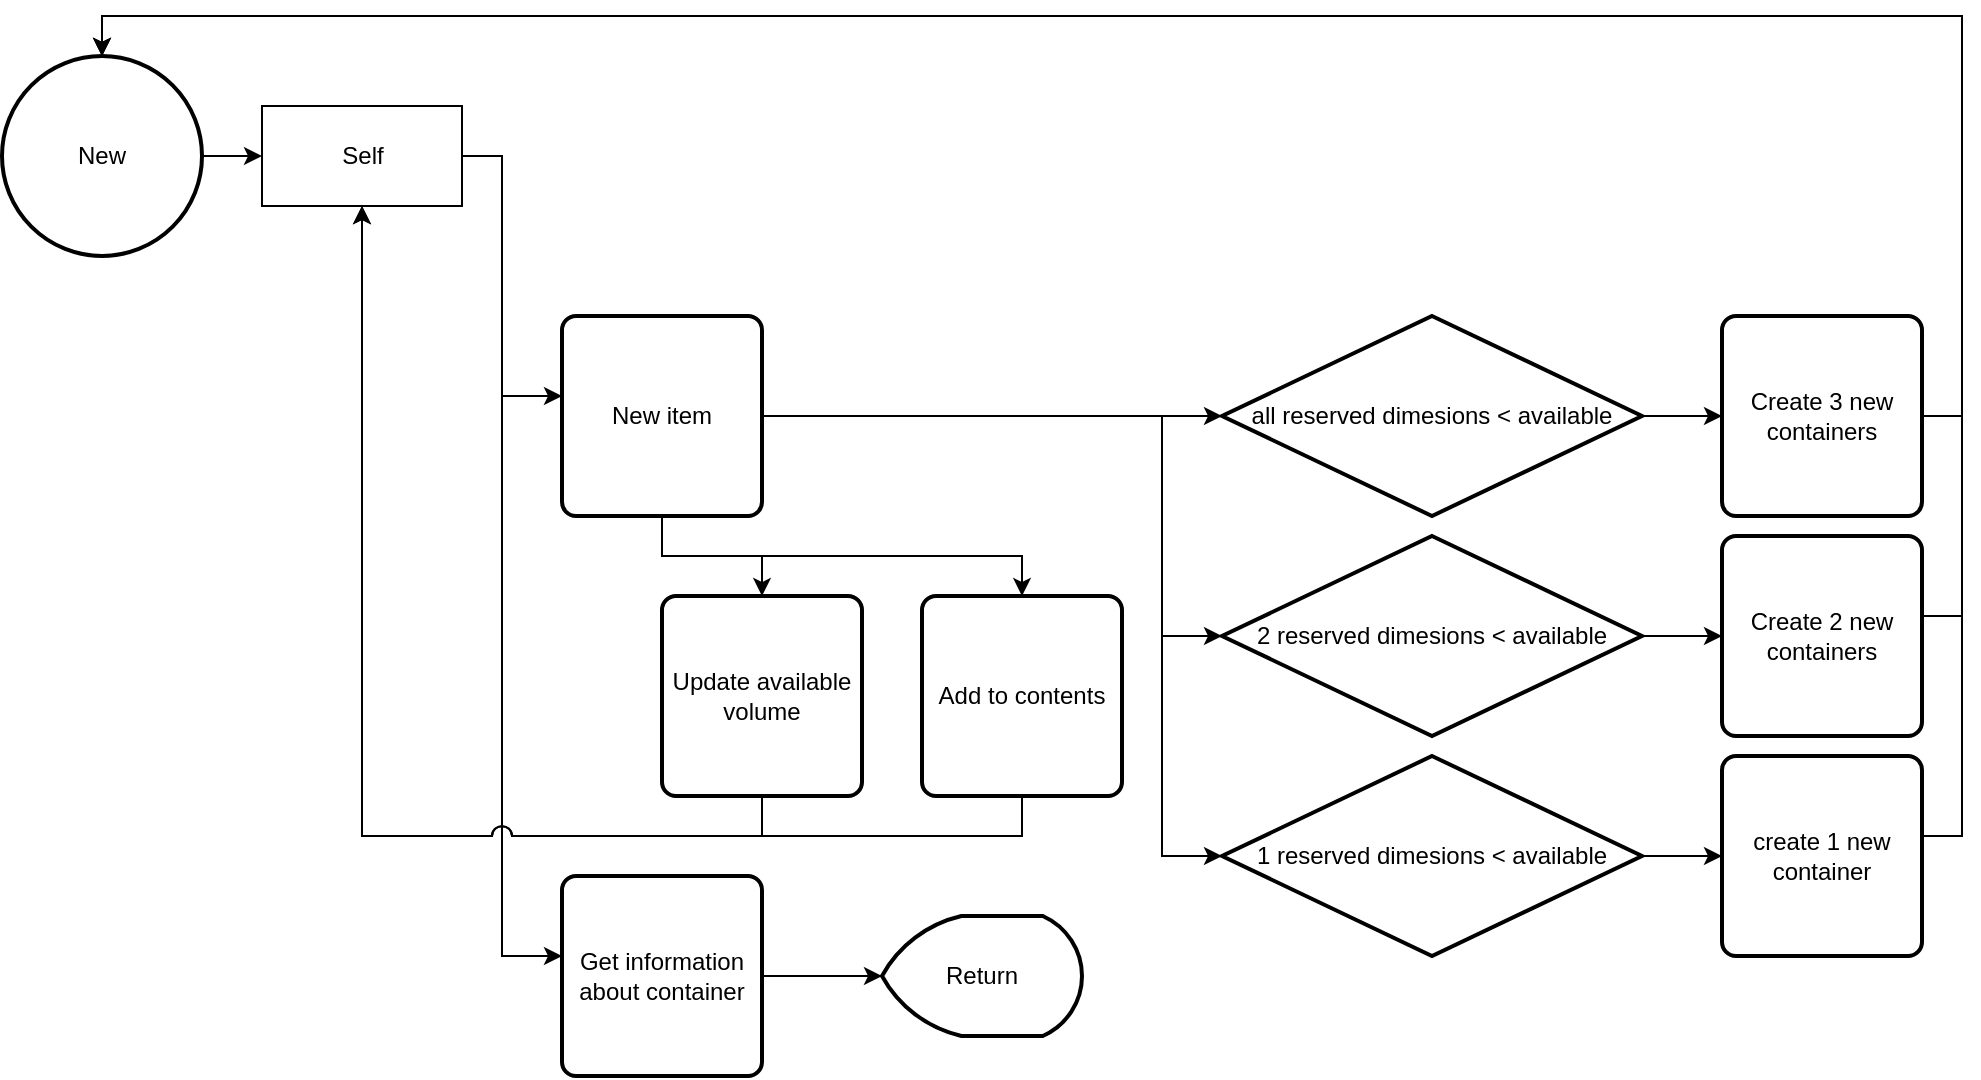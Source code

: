 <mxfile version="14.1.8" type="device"><diagram id="--4UrlgCyEFiTAmcFVNU" name="Page-1"><mxGraphModel dx="1482" dy="967" grid="1" gridSize="10" guides="1" tooltips="1" connect="1" arrows="1" fold="1" page="1" pageScale="1" pageWidth="850" pageHeight="1100" math="0" shadow="0"><root><mxCell id="0"/><mxCell id="1" parent="0"/><mxCell id="2UCCLiJV_eSxjSolZQPs-41" value="" style="edgeStyle=orthogonalEdgeStyle;rounded=0;orthogonalLoop=1;jettySize=auto;html=1;" edge="1" parent="1" source="2UCCLiJV_eSxjSolZQPs-1" target="2UCCLiJV_eSxjSolZQPs-39"><mxGeometry relative="1" as="geometry"/></mxCell><mxCell id="2UCCLiJV_eSxjSolZQPs-1" value="New" style="strokeWidth=2;html=1;shape=mxgraph.flowchart.start_2;whiteSpace=wrap;" vertex="1" parent="1"><mxGeometry x="110" y="120" width="100" height="100" as="geometry"/></mxCell><mxCell id="2UCCLiJV_eSxjSolZQPs-27" value="" style="edgeStyle=orthogonalEdgeStyle;rounded=0;orthogonalLoop=1;jettySize=auto;html=1;" edge="1" parent="1" source="2UCCLiJV_eSxjSolZQPs-17" target="2UCCLiJV_eSxjSolZQPs-25"><mxGeometry relative="1" as="geometry"/></mxCell><mxCell id="2UCCLiJV_eSxjSolZQPs-17" value="all reserved dimesions &amp;lt; available" style="strokeWidth=2;html=1;shape=mxgraph.flowchart.decision;whiteSpace=wrap;" vertex="1" parent="1"><mxGeometry x="720" y="250" width="210" height="100" as="geometry"/></mxCell><mxCell id="2UCCLiJV_eSxjSolZQPs-28" value="" style="edgeStyle=orthogonalEdgeStyle;rounded=0;orthogonalLoop=1;jettySize=auto;html=1;" edge="1" parent="1" source="2UCCLiJV_eSxjSolZQPs-19" target="2UCCLiJV_eSxjSolZQPs-24"><mxGeometry relative="1" as="geometry"/></mxCell><mxCell id="2UCCLiJV_eSxjSolZQPs-19" value="2 reserved dimesions &amp;lt; available" style="strokeWidth=2;html=1;shape=mxgraph.flowchart.decision;whiteSpace=wrap;" vertex="1" parent="1"><mxGeometry x="720" y="360" width="210" height="100" as="geometry"/></mxCell><mxCell id="2UCCLiJV_eSxjSolZQPs-29" value="" style="edgeStyle=orthogonalEdgeStyle;rounded=0;orthogonalLoop=1;jettySize=auto;html=1;" edge="1" parent="1" source="2UCCLiJV_eSxjSolZQPs-21" target="2UCCLiJV_eSxjSolZQPs-26"><mxGeometry relative="1" as="geometry"/></mxCell><mxCell id="2UCCLiJV_eSxjSolZQPs-21" value="1 reserved dimesions &amp;lt; available" style="strokeWidth=2;html=1;shape=mxgraph.flowchart.decision;whiteSpace=wrap;" vertex="1" parent="1"><mxGeometry x="720" y="470" width="210" height="100" as="geometry"/></mxCell><mxCell id="2UCCLiJV_eSxjSolZQPs-49" style="edgeStyle=orthogonalEdgeStyle;rounded=0;orthogonalLoop=1;jettySize=auto;html=1;exitX=1;exitY=0.5;exitDx=0;exitDy=0;" edge="1" parent="1" source="2UCCLiJV_eSxjSolZQPs-24" target="2UCCLiJV_eSxjSolZQPs-1"><mxGeometry relative="1" as="geometry"><Array as="points"><mxPoint x="1070" y="400"/><mxPoint x="1090" y="400"/><mxPoint x="1090" y="100"/><mxPoint x="160" y="100"/></Array></mxGeometry></mxCell><mxCell id="2UCCLiJV_eSxjSolZQPs-24" value="Create 2 new containers" style="rounded=1;whiteSpace=wrap;html=1;absoluteArcSize=1;arcSize=14;strokeWidth=2;" vertex="1" parent="1"><mxGeometry x="970" y="360" width="100" height="100" as="geometry"/></mxCell><mxCell id="2UCCLiJV_eSxjSolZQPs-48" style="edgeStyle=orthogonalEdgeStyle;rounded=0;orthogonalLoop=1;jettySize=auto;html=1;exitX=1;exitY=0.5;exitDx=0;exitDy=0;entryX=0.5;entryY=0;entryDx=0;entryDy=0;entryPerimeter=0;" edge="1" parent="1" source="2UCCLiJV_eSxjSolZQPs-25" target="2UCCLiJV_eSxjSolZQPs-1"><mxGeometry relative="1" as="geometry"/></mxCell><mxCell id="2UCCLiJV_eSxjSolZQPs-25" value="Create 3 new containers" style="rounded=1;whiteSpace=wrap;html=1;absoluteArcSize=1;arcSize=14;strokeWidth=2;" vertex="1" parent="1"><mxGeometry x="970" y="250" width="100" height="100" as="geometry"/></mxCell><mxCell id="2UCCLiJV_eSxjSolZQPs-50" style="edgeStyle=orthogonalEdgeStyle;rounded=0;orthogonalLoop=1;jettySize=auto;html=1;exitX=1;exitY=0.5;exitDx=0;exitDy=0;" edge="1" parent="1" source="2UCCLiJV_eSxjSolZQPs-26" target="2UCCLiJV_eSxjSolZQPs-1"><mxGeometry relative="1" as="geometry"><Array as="points"><mxPoint x="1070" y="510"/><mxPoint x="1090" y="510"/><mxPoint x="1090" y="100"/><mxPoint x="160" y="100"/></Array></mxGeometry></mxCell><mxCell id="2UCCLiJV_eSxjSolZQPs-26" value="create 1 new container" style="rounded=1;whiteSpace=wrap;html=1;absoluteArcSize=1;arcSize=14;strokeWidth=2;" vertex="1" parent="1"><mxGeometry x="970" y="470" width="100" height="100" as="geometry"/></mxCell><mxCell id="2UCCLiJV_eSxjSolZQPs-37" value="" style="edgeStyle=orthogonalEdgeStyle;rounded=0;orthogonalLoop=1;jettySize=auto;html=1;" edge="1" parent="1" source="2UCCLiJV_eSxjSolZQPs-33" target="2UCCLiJV_eSxjSolZQPs-36"><mxGeometry relative="1" as="geometry"/></mxCell><mxCell id="2UCCLiJV_eSxjSolZQPs-45" style="edgeStyle=orthogonalEdgeStyle;rounded=0;orthogonalLoop=1;jettySize=auto;html=1;exitX=0.5;exitY=1;exitDx=0;exitDy=0;" edge="1" parent="1" source="2UCCLiJV_eSxjSolZQPs-33" target="2UCCLiJV_eSxjSolZQPs-43"><mxGeometry relative="1" as="geometry"/></mxCell><mxCell id="2UCCLiJV_eSxjSolZQPs-56" style="edgeStyle=orthogonalEdgeStyle;rounded=0;jumpStyle=arc;jumpSize=10;orthogonalLoop=1;jettySize=auto;html=1;" edge="1" parent="1" source="2UCCLiJV_eSxjSolZQPs-33" target="2UCCLiJV_eSxjSolZQPs-17"><mxGeometry relative="1" as="geometry"/></mxCell><mxCell id="2UCCLiJV_eSxjSolZQPs-57" style="edgeStyle=orthogonalEdgeStyle;rounded=0;jumpStyle=arc;jumpSize=10;orthogonalLoop=1;jettySize=auto;html=1;" edge="1" parent="1" source="2UCCLiJV_eSxjSolZQPs-33" target="2UCCLiJV_eSxjSolZQPs-19"><mxGeometry relative="1" as="geometry"><Array as="points"><mxPoint x="690" y="300"/><mxPoint x="690" y="410"/></Array></mxGeometry></mxCell><mxCell id="2UCCLiJV_eSxjSolZQPs-58" style="edgeStyle=orthogonalEdgeStyle;rounded=0;jumpStyle=arc;jumpSize=10;orthogonalLoop=1;jettySize=auto;html=1;" edge="1" parent="1" source="2UCCLiJV_eSxjSolZQPs-33" target="2UCCLiJV_eSxjSolZQPs-21"><mxGeometry relative="1" as="geometry"><Array as="points"><mxPoint x="690" y="300"/><mxPoint x="690" y="520"/></Array></mxGeometry></mxCell><mxCell id="2UCCLiJV_eSxjSolZQPs-33" value="New item" style="rounded=1;whiteSpace=wrap;html=1;absoluteArcSize=1;arcSize=14;strokeWidth=2;" vertex="1" parent="1"><mxGeometry x="390" y="250" width="100" height="100" as="geometry"/></mxCell><mxCell id="2UCCLiJV_eSxjSolZQPs-36" value="Update available volume" style="rounded=1;whiteSpace=wrap;html=1;absoluteArcSize=1;arcSize=14;strokeWidth=2;" vertex="1" parent="1"><mxGeometry x="440" y="390" width="100" height="100" as="geometry"/></mxCell><mxCell id="2UCCLiJV_eSxjSolZQPs-62" style="edgeStyle=orthogonalEdgeStyle;rounded=0;jumpStyle=none;jumpSize=10;orthogonalLoop=1;jettySize=auto;html=1;" edge="1" parent="1" source="2UCCLiJV_eSxjSolZQPs-39" target="2UCCLiJV_eSxjSolZQPs-33"><mxGeometry relative="1" as="geometry"><Array as="points"><mxPoint x="360" y="170"/><mxPoint x="360" y="290"/></Array></mxGeometry></mxCell><mxCell id="2UCCLiJV_eSxjSolZQPs-63" style="edgeStyle=orthogonalEdgeStyle;rounded=0;jumpStyle=none;jumpSize=10;orthogonalLoop=1;jettySize=auto;html=1;" edge="1" parent="1" source="2UCCLiJV_eSxjSolZQPs-39" target="2UCCLiJV_eSxjSolZQPs-51"><mxGeometry relative="1" as="geometry"><Array as="points"><mxPoint x="360" y="170"/><mxPoint x="360" y="570"/></Array></mxGeometry></mxCell><mxCell id="2UCCLiJV_eSxjSolZQPs-39" value="Self" style="html=1;direction=west;" vertex="1" parent="1"><mxGeometry x="240" y="145" width="100" height="50" as="geometry"/></mxCell><mxCell id="2UCCLiJV_eSxjSolZQPs-65" style="edgeStyle=orthogonalEdgeStyle;rounded=0;jumpStyle=arc;jumpSize=10;orthogonalLoop=1;jettySize=auto;html=1;exitX=0.5;exitY=1;exitDx=0;exitDy=0;" edge="1" parent="1" source="2UCCLiJV_eSxjSolZQPs-43" target="2UCCLiJV_eSxjSolZQPs-39"><mxGeometry relative="1" as="geometry"/></mxCell><mxCell id="2UCCLiJV_eSxjSolZQPs-43" value="Add to contents" style="rounded=1;whiteSpace=wrap;html=1;absoluteArcSize=1;arcSize=14;strokeWidth=2;" vertex="1" parent="1"><mxGeometry x="570" y="390" width="100" height="100" as="geometry"/></mxCell><mxCell id="2UCCLiJV_eSxjSolZQPs-60" style="edgeStyle=orthogonalEdgeStyle;rounded=0;jumpStyle=arc;jumpSize=10;orthogonalLoop=1;jettySize=auto;html=1;" edge="1" parent="1" source="2UCCLiJV_eSxjSolZQPs-51" target="2UCCLiJV_eSxjSolZQPs-59"><mxGeometry relative="1" as="geometry"/></mxCell><mxCell id="2UCCLiJV_eSxjSolZQPs-51" value="Get information&lt;br&gt;about container" style="rounded=1;whiteSpace=wrap;html=1;absoluteArcSize=1;arcSize=14;strokeWidth=2;" vertex="1" parent="1"><mxGeometry x="390" y="530" width="100" height="100" as="geometry"/></mxCell><mxCell id="2UCCLiJV_eSxjSolZQPs-59" value="Return" style="strokeWidth=2;html=1;shape=mxgraph.flowchart.display;whiteSpace=wrap;" vertex="1" parent="1"><mxGeometry x="550" y="550" width="100" height="60" as="geometry"/></mxCell><mxCell id="2UCCLiJV_eSxjSolZQPs-68" style="edgeStyle=orthogonalEdgeStyle;rounded=0;jumpStyle=arc;jumpSize=10;orthogonalLoop=1;jettySize=auto;html=1;exitX=0.5;exitY=1;exitDx=0;exitDy=0;" edge="1" parent="1" source="2UCCLiJV_eSxjSolZQPs-36" target="2UCCLiJV_eSxjSolZQPs-39"><mxGeometry relative="1" as="geometry"/></mxCell></root></mxGraphModel></diagram></mxfile>